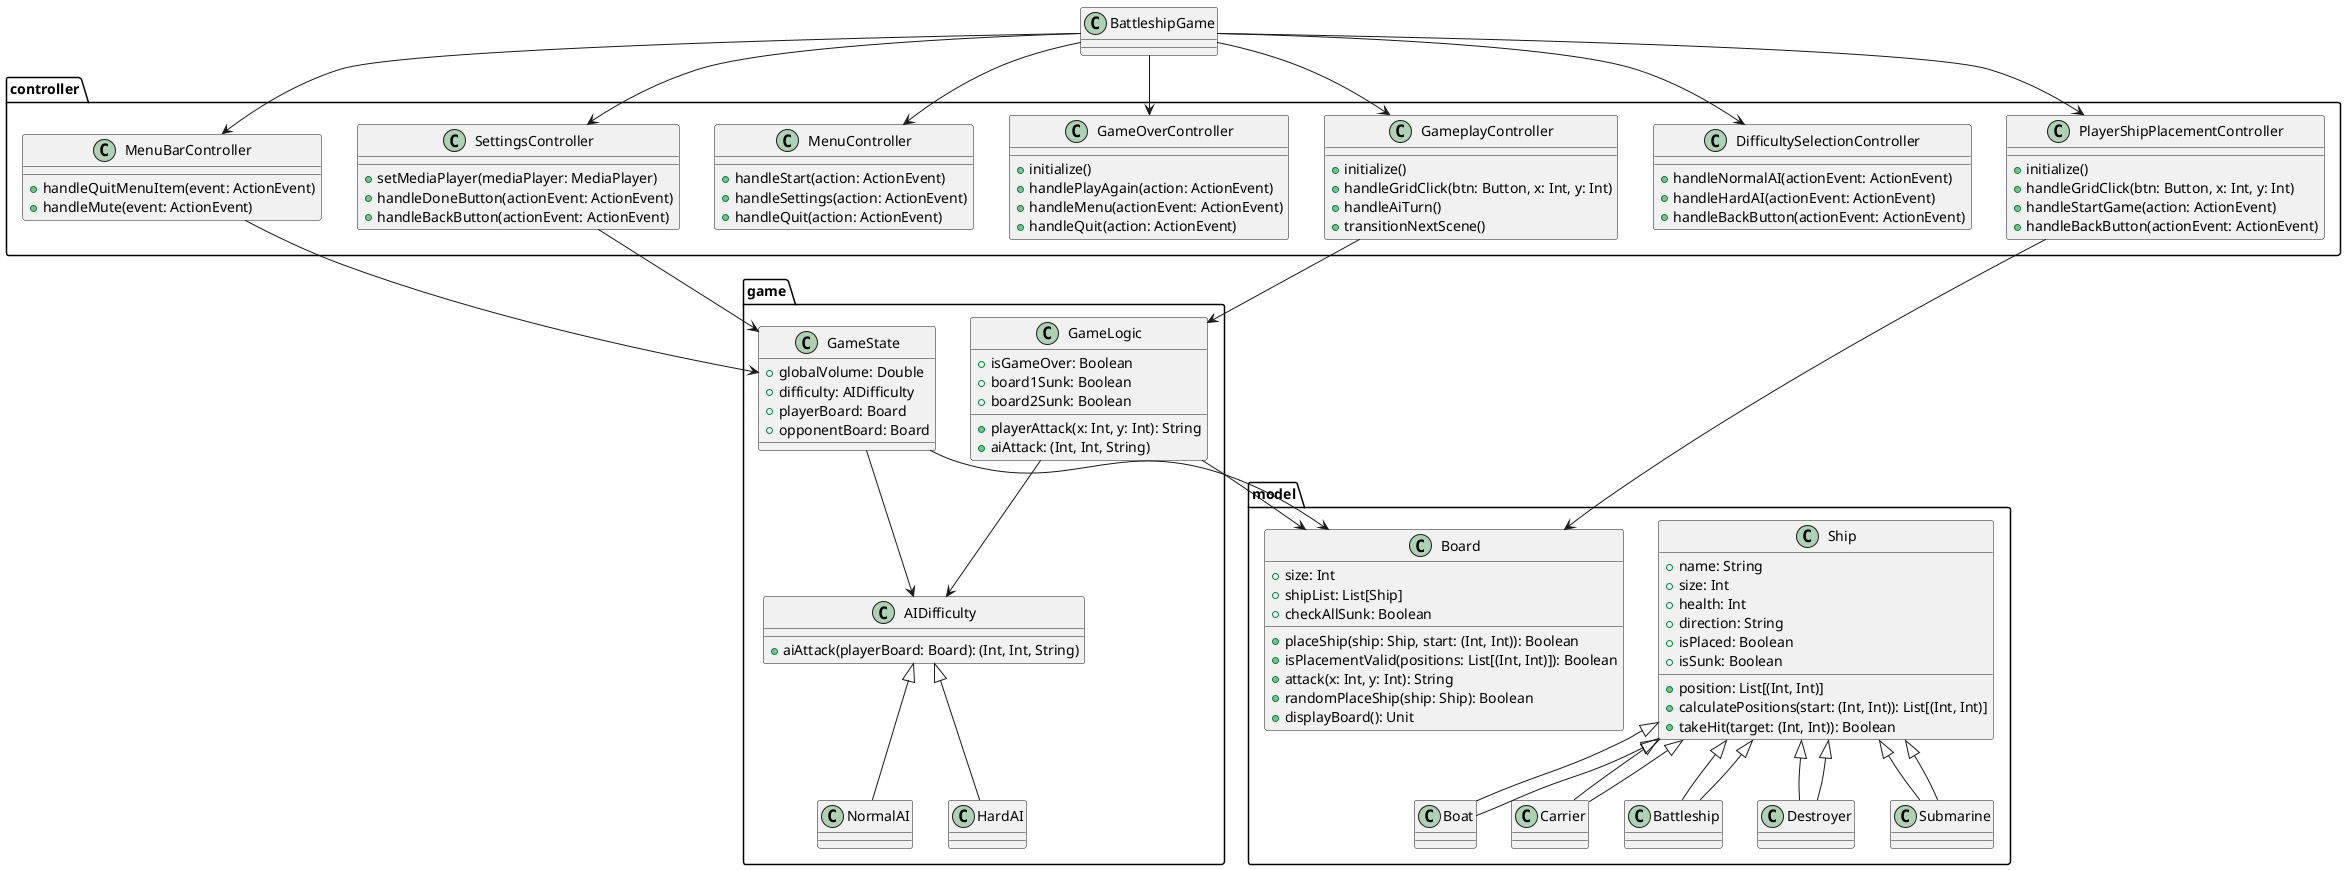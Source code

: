 @startuml
package model {
    class Ship {
        +name: String
        +size: Int
        +position: List[(Int, Int)]
        +health: Int
        +direction: String
        +isPlaced: Boolean
        +calculatePositions(start: (Int, Int)): List[(Int, Int)]
        +takeHit(target: (Int, Int)): Boolean
        +isSunk: Boolean
    }
    class Carrier extends Ship
    class Battleship extends Ship
    class Destroyer extends Ship
    class Submarine extends Ship
    class Boat extends Ship

    class Board {
        +size: Int
        +shipList: List[Ship]
        +placeShip(ship: Ship, start: (Int, Int)): Boolean
        +isPlacementValid(positions: List[(Int, Int)]): Boolean
        +attack(x: Int, y: Int): String
        +randomPlaceShip(ship: Ship): Boolean
        +checkAllSunk: Boolean
        +displayBoard(): Unit
    }
}

Ship <|-- Carrier
Ship <|-- Battleship
Ship <|-- Destroyer
Ship <|-- Submarine
Ship <|-- Boat

package game {
    class AIDifficulty {
        +aiAttack(playerBoard: Board): (Int, Int, String)
    }
    class NormalAI
    class HardAI
    class GameLogic {
        +playerAttack(x: Int, y: Int): String
        +aiAttack: (Int, Int, String)
        +isGameOver: Boolean
        +board1Sunk: Boolean
        +board2Sunk: Boolean
    }
    class GameState {
        +globalVolume: Double
        +difficulty: AIDifficulty
        +playerBoard: Board
        +opponentBoard: Board
    }
}

AIDifficulty <|-- NormalAI
AIDifficulty <|-- HardAI
GameLogic --> Board
GameLogic --> AIDifficulty
GameState --> Board
GameState --> AIDifficulty

package controller {
    class MenuBarController {
        +handleQuitMenuItem(event: ActionEvent)
        +handleMute(event: ActionEvent)
    }
    class DifficultySelectionController {
        +handleNormalAI(actionEvent: ActionEvent)
        +handleHardAI(actionEvent: ActionEvent)
        +handleBackButton(actionEvent: ActionEvent)
    }
    class GameplayController {
        +initialize()
        +handleGridClick(btn: Button, x: Int, y: Int)
        +handleAiTurn()
        +transitionNextScene()
    }
    class GameOverController {
        +initialize()
        +handlePlayAgain(action: ActionEvent)
        +handleMenu(actionEvent: ActionEvent)
        +handleQuit(action: ActionEvent)
    }
    class MenuController {
        +handleStart(action: ActionEvent)
        +handleSettings(action: ActionEvent)
        +handleQuit(action: ActionEvent)
    }
    class PlayerShipPlacementController {
        +initialize()
        +handleGridClick(btn: Button, x: Int, y: Int)
        +handleStartGame(action: ActionEvent)
        +handleBackButton(actionEvent: ActionEvent)
    }
    class SettingsController {
        +setMediaPlayer(mediaPlayer: MediaPlayer)
        +handleDoneButton(actionEvent: ActionEvent)
        +handleBackButton(actionEvent: ActionEvent)
    }
}

BattleshipGame --> MenuBarController
BattleshipGame --> GameplayController
BattleshipGame --> GameOverController
BattleshipGame --> MenuController
BattleshipGame --> PlayerShipPlacementController
BattleshipGame --> SettingsController
BattleshipGame --> DifficultySelectionController

GameplayController --> GameLogic
PlayerShipPlacementController --> Board
SettingsController --> GameState
MenuBarController --> GameState
@enduml
